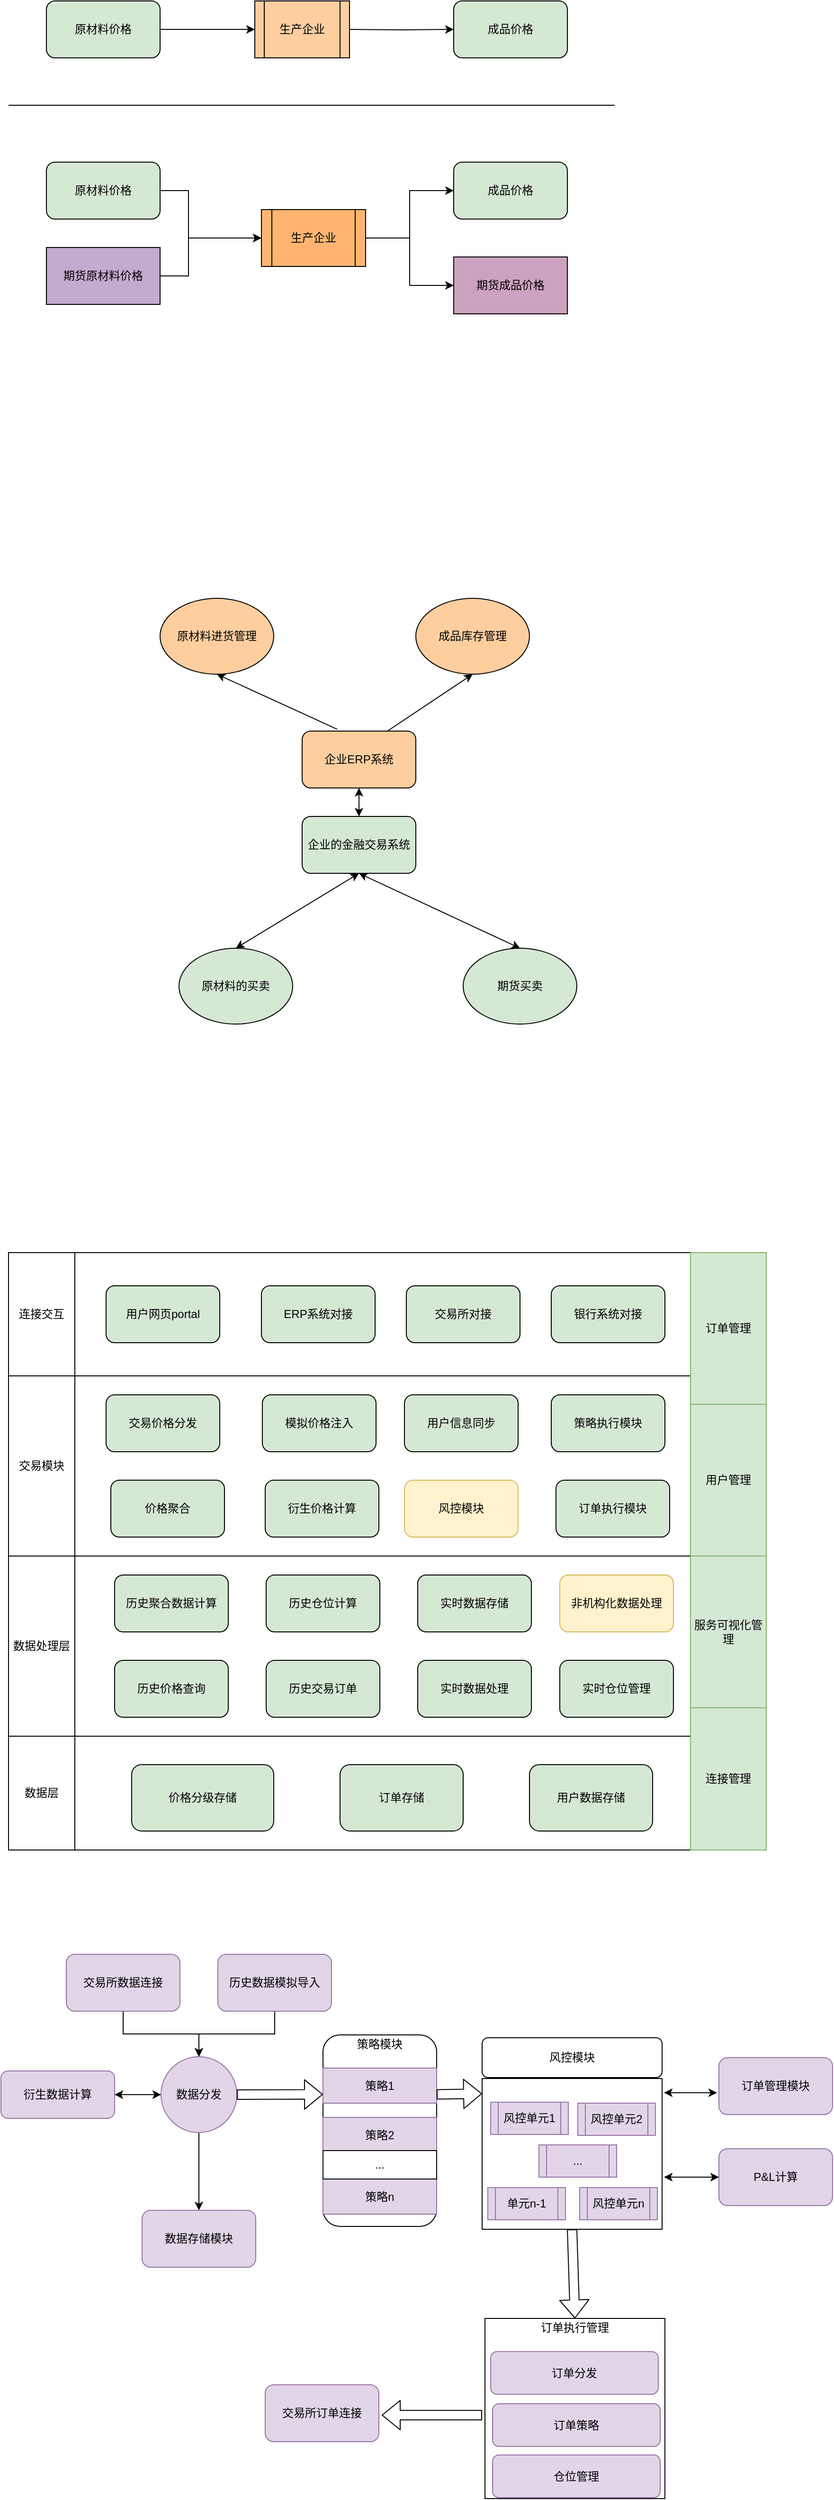 <mxfile version="10.8.0" type="github"><diagram id="7o7ReF6YEls037SwQ5LS" name="Page-1"><mxGraphModel dx="1158" dy="614" grid="1" gridSize="10" guides="1" tooltips="1" connect="1" arrows="1" fold="1" page="1" pageScale="1" pageWidth="827" pageHeight="1169" math="0" shadow="0"><root><mxCell id="0"/><mxCell id="1" parent="0"/><mxCell id="VMzP-jq-7ChJDkjhJJTq-97" value="" style="rounded=0;whiteSpace=wrap;html=1;fillColor=#FFFFFF;" vertex="1" parent="1"><mxGeometry x="540" y="2361" width="190" height="159" as="geometry"/></mxCell><mxCell id="VMzP-jq-7ChJDkjhJJTq-29" value="" style="rounded=0;whiteSpace=wrap;html=1;fillColor=#FFFFFF;" vertex="1" parent="1"><mxGeometry x="40" y="1810" width="720" height="190" as="geometry"/></mxCell><mxCell id="pUxB87T5R868vP6XW2k0-5" value="" style="edgeStyle=orthogonalEdgeStyle;rounded=0;orthogonalLoop=1;jettySize=auto;html=1;entryX=0;entryY=0.5;entryDx=0;entryDy=0;" parent="1" source="pUxB87T5R868vP6XW2k0-2" edge="1" target="pUxB87T5R868vP6XW2k0-9"><mxGeometry relative="1" as="geometry"><mxPoint x="280" y="200" as="targetPoint"/></mxGeometry></mxCell><mxCell id="pUxB87T5R868vP6XW2k0-2" value="原材料价格" style="rounded=1;whiteSpace=wrap;html=1;fillColor=#D5E8D4;" parent="1" vertex="1"><mxGeometry x="80" y="170" width="120" height="60" as="geometry"/></mxCell><mxCell id="pUxB87T5R868vP6XW2k0-7" value="" style="edgeStyle=orthogonalEdgeStyle;rounded=0;orthogonalLoop=1;jettySize=auto;html=1;" parent="1" target="pUxB87T5R868vP6XW2k0-6" edge="1"><mxGeometry relative="1" as="geometry"><mxPoint x="400" y="200" as="sourcePoint"/></mxGeometry></mxCell><mxCell id="pUxB87T5R868vP6XW2k0-6" value="成品价格" style="rounded=1;whiteSpace=wrap;html=1;fillColor=#D5E8D4;" parent="1" vertex="1"><mxGeometry x="510" y="170" width="120" height="60" as="geometry"/></mxCell><mxCell id="pUxB87T5R868vP6XW2k0-8" value="" style="endArrow=none;html=1;" parent="1" edge="1"><mxGeometry width="50" height="50" relative="1" as="geometry"><mxPoint x="40" y="280" as="sourcePoint"/><mxPoint x="680" y="280" as="targetPoint"/></mxGeometry></mxCell><mxCell id="pUxB87T5R868vP6XW2k0-9" value="生产企业" style="shape=process;whiteSpace=wrap;html=1;backgroundOutline=1;fillColor=#FFCE9F;" parent="1" vertex="1"><mxGeometry x="300" y="170" width="100" height="60" as="geometry"/></mxCell><mxCell id="VMzP-jq-7ChJDkjhJJTq-1" value="" style="edgeStyle=orthogonalEdgeStyle;rounded=0;orthogonalLoop=1;jettySize=auto;html=1;entryX=0;entryY=0.5;entryDx=0;entryDy=0;" edge="1" parent="1" source="VMzP-jq-7ChJDkjhJJTq-2" target="VMzP-jq-7ChJDkjhJJTq-5"><mxGeometry relative="1" as="geometry"><mxPoint x="280" y="370" as="targetPoint"/><Array as="points"><mxPoint x="230" y="370"/><mxPoint x="230" y="420"/></Array></mxGeometry></mxCell><mxCell id="VMzP-jq-7ChJDkjhJJTq-2" value="原材料价格" style="rounded=1;whiteSpace=wrap;html=1;fillColor=#D5E8D4;" vertex="1" parent="1"><mxGeometry x="80" y="340" width="120" height="60" as="geometry"/></mxCell><mxCell id="VMzP-jq-7ChJDkjhJJTq-3" value="" style="edgeStyle=orthogonalEdgeStyle;rounded=0;orthogonalLoop=1;jettySize=auto;html=1;exitX=1;exitY=0.5;exitDx=0;exitDy=0;" edge="1" parent="1" target="VMzP-jq-7ChJDkjhJJTq-4" source="VMzP-jq-7ChJDkjhJJTq-5"><mxGeometry relative="1" as="geometry"><mxPoint x="400" y="370" as="sourcePoint"/></mxGeometry></mxCell><mxCell id="VMzP-jq-7ChJDkjhJJTq-4" value="成品价格" style="rounded=1;whiteSpace=wrap;html=1;fillColor=#D5E8D4;" vertex="1" parent="1"><mxGeometry x="510" y="340" width="120" height="60" as="geometry"/></mxCell><mxCell id="VMzP-jq-7ChJDkjhJJTq-5" value="生产企业" style="shape=process;whiteSpace=wrap;html=1;backgroundOutline=1;fillColor=#FFB570;" vertex="1" parent="1"><mxGeometry x="307" y="390" width="110" height="60" as="geometry"/></mxCell><mxCell id="VMzP-jq-7ChJDkjhJJTq-10" value="" style="edgeStyle=orthogonalEdgeStyle;rounded=0;orthogonalLoop=1;jettySize=auto;html=1;entryX=0;entryY=0.5;entryDx=0;entryDy=0;" edge="1" parent="1" source="VMzP-jq-7ChJDkjhJJTq-6" target="VMzP-jq-7ChJDkjhJJTq-5"><mxGeometry relative="1" as="geometry"><mxPoint x="270" y="370" as="targetPoint"/><Array as="points"><mxPoint x="230" y="460"/><mxPoint x="230" y="420"/></Array></mxGeometry></mxCell><mxCell id="VMzP-jq-7ChJDkjhJJTq-6" value="期货原材料价格" style="rounded=0;whiteSpace=wrap;html=1;fillColor=#C3ABD0;" vertex="1" parent="1"><mxGeometry x="80" y="430" width="120" height="60" as="geometry"/></mxCell><mxCell id="VMzP-jq-7ChJDkjhJJTq-7" value="期货成品价格" style="rounded=0;whiteSpace=wrap;html=1;fillColor=#CDA2BE;" vertex="1" parent="1"><mxGeometry x="510" y="440" width="120" height="60" as="geometry"/></mxCell><mxCell id="VMzP-jq-7ChJDkjhJJTq-11" value="" style="edgeStyle=orthogonalEdgeStyle;rounded=0;orthogonalLoop=1;jettySize=auto;html=1;exitX=1;exitY=0.5;exitDx=0;exitDy=0;entryX=0;entryY=0.5;entryDx=0;entryDy=0;" edge="1" parent="1" source="VMzP-jq-7ChJDkjhJJTq-5" target="VMzP-jq-7ChJDkjhJJTq-7"><mxGeometry relative="1" as="geometry"><mxPoint x="410" y="430" as="sourcePoint"/><mxPoint x="520" y="380" as="targetPoint"/></mxGeometry></mxCell><mxCell id="VMzP-jq-7ChJDkjhJJTq-14" value="企业ERP系统" style="rounded=1;whiteSpace=wrap;html=1;fillColor=#FFCE9F;" vertex="1" parent="1"><mxGeometry x="350" y="940" width="120" height="60" as="geometry"/></mxCell><mxCell id="VMzP-jq-7ChJDkjhJJTq-15" value="企业的金融交易系统" style="rounded=1;whiteSpace=wrap;html=1;fillColor=#D5E8D4;" vertex="1" parent="1"><mxGeometry x="350" y="1030" width="120" height="60" as="geometry"/></mxCell><mxCell id="VMzP-jq-7ChJDkjhJJTq-16" value="原材料进货管理" style="ellipse;whiteSpace=wrap;html=1;fillColor=#FFCE9F;" vertex="1" parent="1"><mxGeometry x="200" y="800" width="120" height="80" as="geometry"/></mxCell><mxCell id="VMzP-jq-7ChJDkjhJJTq-17" value="成品库存管理" style="ellipse;whiteSpace=wrap;html=1;fillColor=#FFCE9F;" vertex="1" parent="1"><mxGeometry x="470" y="800" width="120" height="80" as="geometry"/></mxCell><mxCell id="VMzP-jq-7ChJDkjhJJTq-18" value="" style="endArrow=classic;html=1;entryX=0.5;entryY=1;entryDx=0;entryDy=0;exitX=0.308;exitY=-0.033;exitDx=0;exitDy=0;exitPerimeter=0;" edge="1" parent="1" source="VMzP-jq-7ChJDkjhJJTq-14" target="VMzP-jq-7ChJDkjhJJTq-16"><mxGeometry width="50" height="50" relative="1" as="geometry"><mxPoint x="190" y="980" as="sourcePoint"/><mxPoint x="240" y="930" as="targetPoint"/></mxGeometry></mxCell><mxCell id="VMzP-jq-7ChJDkjhJJTq-19" value="" style="endArrow=classic;html=1;entryX=0.5;entryY=1;entryDx=0;entryDy=0;exitX=0.75;exitY=0;exitDx=0;exitDy=0;" edge="1" parent="1" source="VMzP-jq-7ChJDkjhJJTq-14" target="VMzP-jq-7ChJDkjhJJTq-17"><mxGeometry width="50" height="50" relative="1" as="geometry"><mxPoint x="40" y="1130" as="sourcePoint"/><mxPoint x="90" y="1080" as="targetPoint"/></mxGeometry></mxCell><mxCell id="VMzP-jq-7ChJDkjhJJTq-21" value="原材料的买卖" style="ellipse;whiteSpace=wrap;html=1;fillColor=#D5E8D4;" vertex="1" parent="1"><mxGeometry x="220" y="1169" width="120" height="80" as="geometry"/></mxCell><mxCell id="VMzP-jq-7ChJDkjhJJTq-22" value="期货买卖" style="ellipse;whiteSpace=wrap;html=1;fillColor=#D5E8D4;" vertex="1" parent="1"><mxGeometry x="520" y="1169" width="120" height="80" as="geometry"/></mxCell><mxCell id="VMzP-jq-7ChJDkjhJJTq-23" value="" style="endArrow=classic;startArrow=classic;html=1;exitX=0.5;exitY=0;exitDx=0;exitDy=0;" edge="1" parent="1" source="VMzP-jq-7ChJDkjhJJTq-15"><mxGeometry width="50" height="50" relative="1" as="geometry"><mxPoint x="120" y="1150" as="sourcePoint"/><mxPoint x="410" y="1000" as="targetPoint"/></mxGeometry></mxCell><mxCell id="VMzP-jq-7ChJDkjhJJTq-26" value="" style="endArrow=classic;startArrow=classic;html=1;entryX=0.5;entryY=1;entryDx=0;entryDy=0;exitX=0.5;exitY=0;exitDx=0;exitDy=0;" edge="1" parent="1" source="VMzP-jq-7ChJDkjhJJTq-21" target="VMzP-jq-7ChJDkjhJJTq-15"><mxGeometry width="50" height="50" relative="1" as="geometry"><mxPoint x="360" y="1150" as="sourcePoint"/><mxPoint x="410" y="1100" as="targetPoint"/></mxGeometry></mxCell><mxCell id="VMzP-jq-7ChJDkjhJJTq-27" value="" style="endArrow=classic;startArrow=classic;html=1;exitX=0.5;exitY=0;exitDx=0;exitDy=0;" edge="1" parent="1" source="VMzP-jq-7ChJDkjhJJTq-22"><mxGeometry width="50" height="50" relative="1" as="geometry"><mxPoint x="40" y="1320" as="sourcePoint"/><mxPoint x="410" y="1090" as="targetPoint"/></mxGeometry></mxCell><mxCell id="VMzP-jq-7ChJDkjhJJTq-28" value="历史价格查询" style="rounded=1;whiteSpace=wrap;html=1;fillColor=#D5E8D4;" vertex="1" parent="1"><mxGeometry x="152" y="1920" width="120" height="60" as="geometry"/></mxCell><mxCell id="VMzP-jq-7ChJDkjhJJTq-30" value="历史交易订单" style="rounded=1;whiteSpace=wrap;html=1;fillColor=#D5E8D4;" vertex="1" parent="1"><mxGeometry x="312" y="1920" width="120" height="60" as="geometry"/></mxCell><mxCell id="VMzP-jq-7ChJDkjhJJTq-31" value="历史聚合数据计算" style="rounded=1;whiteSpace=wrap;html=1;fillColor=#D5E8D4;" vertex="1" parent="1"><mxGeometry x="152" y="1830" width="120" height="60" as="geometry"/></mxCell><mxCell id="VMzP-jq-7ChJDkjhJJTq-32" value="历史仓位计算" style="rounded=1;whiteSpace=wrap;html=1;fillColor=#D5E8D4;" vertex="1" parent="1"><mxGeometry x="312" y="1830" width="120" height="60" as="geometry"/></mxCell><mxCell id="VMzP-jq-7ChJDkjhJJTq-33" value="" style="rounded=0;whiteSpace=wrap;html=1;fillColor=#FFFFFF;" vertex="1" parent="1"><mxGeometry x="40" y="2000" width="720" height="120" as="geometry"/></mxCell><mxCell id="VMzP-jq-7ChJDkjhJJTq-34" value="数据层" style="rounded=0;whiteSpace=wrap;html=1;fillColor=#FFFFFF;" vertex="1" parent="1"><mxGeometry x="40" y="2000" width="70" height="120" as="geometry"/></mxCell><mxCell id="VMzP-jq-7ChJDkjhJJTq-35" value="数据处理层" style="rounded=0;whiteSpace=wrap;html=1;fillColor=#FFFFFF;" vertex="1" parent="1"><mxGeometry x="40" y="1810" width="70" height="190" as="geometry"/></mxCell><mxCell id="VMzP-jq-7ChJDkjhJJTq-36" value="价格分级存储" style="rounded=1;whiteSpace=wrap;html=1;fillColor=#D5E8D4;" vertex="1" parent="1"><mxGeometry x="170" y="2030" width="150" height="70" as="geometry"/></mxCell><mxCell id="VMzP-jq-7ChJDkjhJJTq-37" value="订单存储" style="rounded=1;whiteSpace=wrap;html=1;fillColor=#D5E8D4;" vertex="1" parent="1"><mxGeometry x="390" y="2030" width="130" height="70" as="geometry"/></mxCell><mxCell id="VMzP-jq-7ChJDkjhJJTq-38" value="用户数据存储" style="rounded=1;whiteSpace=wrap;html=1;fillColor=#D5E8D4;" vertex="1" parent="1"><mxGeometry x="590" y="2030" width="130" height="70" as="geometry"/></mxCell><mxCell id="VMzP-jq-7ChJDkjhJJTq-39" value="实时数据处理" style="rounded=1;whiteSpace=wrap;html=1;fillColor=#D5E8D4;" vertex="1" parent="1"><mxGeometry x="472" y="1920" width="120" height="60" as="geometry"/></mxCell><mxCell id="VMzP-jq-7ChJDkjhJJTq-40" value="实时仓位管理" style="rounded=1;whiteSpace=wrap;html=1;fillColor=#D5E8D4;" vertex="1" parent="1"><mxGeometry x="622" y="1920" width="120" height="60" as="geometry"/></mxCell><mxCell id="VMzP-jq-7ChJDkjhJJTq-42" value="实时数据存储" style="rounded=1;whiteSpace=wrap;html=1;fillColor=#D5E8D4;" vertex="1" parent="1"><mxGeometry x="472" y="1830" width="120" height="60" as="geometry"/></mxCell><mxCell id="VMzP-jq-7ChJDkjhJJTq-43" value="非机构化数据处理" style="rounded=1;whiteSpace=wrap;html=1;fillColor=#fff2cc;strokeColor=#d6b656;" vertex="1" parent="1"><mxGeometry x="622" y="1830" width="120" height="60" as="geometry"/></mxCell><mxCell id="VMzP-jq-7ChJDkjhJJTq-44" value="" style="rounded=0;whiteSpace=wrap;html=1;fillColor=#FFFFFF;" vertex="1" parent="1"><mxGeometry x="40" y="1620" width="720" height="190" as="geometry"/></mxCell><mxCell id="VMzP-jq-7ChJDkjhJJTq-45" value="交易模块" style="rounded=0;whiteSpace=wrap;html=1;fillColor=#FFFFFF;" vertex="1" parent="1"><mxGeometry x="40" y="1620" width="70" height="190" as="geometry"/></mxCell><mxCell id="VMzP-jq-7ChJDkjhJJTq-46" value="交易价格分发" style="rounded=1;whiteSpace=wrap;html=1;fillColor=#D5E8D4;" vertex="1" parent="1"><mxGeometry x="143" y="1640" width="120" height="60" as="geometry"/></mxCell><mxCell id="VMzP-jq-7ChJDkjhJJTq-47" value="模拟价格注入" style="rounded=1;whiteSpace=wrap;html=1;fillColor=#D5E8D4;" vertex="1" parent="1"><mxGeometry x="308" y="1640" width="120" height="60" as="geometry"/></mxCell><mxCell id="VMzP-jq-7ChJDkjhJJTq-48" value="价格聚合" style="rounded=1;whiteSpace=wrap;html=1;fillColor=#D5E8D4;" vertex="1" parent="1"><mxGeometry x="148" y="1730" width="120" height="60" as="geometry"/></mxCell><mxCell id="VMzP-jq-7ChJDkjhJJTq-49" value="衍生价格计算" style="rounded=1;whiteSpace=wrap;html=1;fillColor=#D5E8D4;" vertex="1" parent="1"><mxGeometry x="311" y="1730" width="120" height="60" as="geometry"/></mxCell><mxCell id="VMzP-jq-7ChJDkjhJJTq-50" value="用户信息同步" style="rounded=1;whiteSpace=wrap;html=1;fillColor=#D5E8D4;" vertex="1" parent="1"><mxGeometry x="458" y="1640" width="120" height="60" as="geometry"/></mxCell><mxCell id="VMzP-jq-7ChJDkjhJJTq-51" value="风控模块" style="rounded=1;whiteSpace=wrap;html=1;fillColor=#fff2cc;strokeColor=#d6b656;" vertex="1" parent="1"><mxGeometry x="458" y="1730" width="120" height="60" as="geometry"/></mxCell><mxCell id="VMzP-jq-7ChJDkjhJJTq-52" value="策略执行模块" style="rounded=1;whiteSpace=wrap;html=1;fillColor=#D5E8D4;" vertex="1" parent="1"><mxGeometry x="613" y="1640" width="120" height="60" as="geometry"/></mxCell><mxCell id="VMzP-jq-7ChJDkjhJJTq-53" value="订单执行模块" style="rounded=1;whiteSpace=wrap;html=1;fillColor=#D5E8D4;" vertex="1" parent="1"><mxGeometry x="618" y="1730" width="120" height="60" as="geometry"/></mxCell><mxCell id="VMzP-jq-7ChJDkjhJJTq-55" value="" style="rounded=0;whiteSpace=wrap;html=1;fillColor=#FFFFFF;" vertex="1" parent="1"><mxGeometry x="40" y="1490" width="720" height="130" as="geometry"/></mxCell><mxCell id="VMzP-jq-7ChJDkjhJJTq-56" value="连接交互" style="rounded=0;whiteSpace=wrap;html=1;fillColor=#FFFFFF;" vertex="1" parent="1"><mxGeometry x="40" y="1490" width="70" height="130" as="geometry"/></mxCell><mxCell id="VMzP-jq-7ChJDkjhJJTq-57" value="用户网页portal" style="rounded=1;whiteSpace=wrap;html=1;fillColor=#D5E8D4;" vertex="1" parent="1"><mxGeometry x="143" y="1525" width="120" height="60" as="geometry"/></mxCell><mxCell id="VMzP-jq-7ChJDkjhJJTq-58" value="ERP系统对接" style="rounded=1;whiteSpace=wrap;html=1;fillColor=#D5E8D4;" vertex="1" parent="1"><mxGeometry x="307" y="1525" width="120" height="60" as="geometry"/></mxCell><mxCell id="VMzP-jq-7ChJDkjhJJTq-59" value="交易所对接" style="rounded=1;whiteSpace=wrap;html=1;fillColor=#D5E8D4;" vertex="1" parent="1"><mxGeometry x="460" y="1525" width="120" height="60" as="geometry"/></mxCell><mxCell id="VMzP-jq-7ChJDkjhJJTq-60" value="银行系统对接" style="rounded=1;whiteSpace=wrap;html=1;fillColor=#D5E8D4;" vertex="1" parent="1"><mxGeometry x="613" y="1525" width="120" height="60" as="geometry"/></mxCell><mxCell id="VMzP-jq-7ChJDkjhJJTq-61" value="" style="rounded=0;whiteSpace=wrap;html=1;fillColor=#FFFFFF;" vertex="1" parent="1"><mxGeometry x="760" y="1490" width="80" height="630" as="geometry"/></mxCell><mxCell id="VMzP-jq-7ChJDkjhJJTq-62" value="订单管理" style="rounded=0;whiteSpace=wrap;html=1;fillColor=#d5e8d4;strokeColor=#82b366;" vertex="1" parent="1"><mxGeometry x="760" y="1490" width="80" height="160" as="geometry"/></mxCell><mxCell id="VMzP-jq-7ChJDkjhJJTq-63" value="用户管理" style="rounded=0;whiteSpace=wrap;html=1;fillColor=#d5e8d4;strokeColor=#82b366;" vertex="1" parent="1"><mxGeometry x="760" y="1650" width="80" height="160" as="geometry"/></mxCell><mxCell id="VMzP-jq-7ChJDkjhJJTq-64" value="服务可视化管理" style="rounded=0;whiteSpace=wrap;html=1;fillColor=#d5e8d4;strokeColor=#82b366;" vertex="1" parent="1"><mxGeometry x="760" y="1810" width="80" height="160" as="geometry"/></mxCell><mxCell id="VMzP-jq-7ChJDkjhJJTq-65" value="连接管理" style="rounded=0;whiteSpace=wrap;html=1;fillColor=#d5e8d4;strokeColor=#82b366;" vertex="1" parent="1"><mxGeometry x="760" y="1970" width="80" height="150" as="geometry"/></mxCell><mxCell id="VMzP-jq-7ChJDkjhJJTq-69" value="" style="edgeStyle=orthogonalEdgeStyle;rounded=0;orthogonalLoop=1;jettySize=auto;html=1;entryX=0.5;entryY=0;entryDx=0;entryDy=0;" edge="1" parent="1" source="VMzP-jq-7ChJDkjhJJTq-66" target="VMzP-jq-7ChJDkjhJJTq-67"><mxGeometry relative="1" as="geometry"><mxPoint x="240" y="2510" as="targetPoint"/></mxGeometry></mxCell><mxCell id="VMzP-jq-7ChJDkjhJJTq-83" value="" style="edgeStyle=orthogonalEdgeStyle;rounded=0;orthogonalLoop=1;jettySize=auto;html=1;" edge="1" parent="1" source="VMzP-jq-7ChJDkjhJJTq-66" target="VMzP-jq-7ChJDkjhJJTq-80"><mxGeometry relative="1" as="geometry"/></mxCell><mxCell id="VMzP-jq-7ChJDkjhJJTq-66" value="数据分发" style="ellipse;whiteSpace=wrap;html=1;aspect=fixed;fillColor=#e1d5e7;strokeColor=#9673a6;" vertex="1" parent="1"><mxGeometry x="201" y="2338" width="80" height="80" as="geometry"/></mxCell><mxCell id="VMzP-jq-7ChJDkjhJJTq-67" value="数据存储模块" style="rounded=1;whiteSpace=wrap;html=1;fillColor=#e1d5e7;strokeColor=#9673a6;" vertex="1" parent="1"><mxGeometry x="181" y="2500" width="120" height="60" as="geometry"/></mxCell><mxCell id="VMzP-jq-7ChJDkjhJJTq-78" value="" style="edgeStyle=orthogonalEdgeStyle;rounded=0;orthogonalLoop=1;jettySize=auto;html=1;" edge="1" parent="1" source="VMzP-jq-7ChJDkjhJJTq-70" target="VMzP-jq-7ChJDkjhJJTq-66"><mxGeometry relative="1" as="geometry"/></mxCell><mxCell id="VMzP-jq-7ChJDkjhJJTq-70" value="交易所数据连接" style="rounded=1;whiteSpace=wrap;html=1;fillColor=#e1d5e7;strokeColor=#9673a6;" vertex="1" parent="1"><mxGeometry x="101" y="2230" width="120" height="60" as="geometry"/></mxCell><mxCell id="VMzP-jq-7ChJDkjhJJTq-73" value="" style="rounded=1;whiteSpace=wrap;html=1;fillColor=#FFFFFF;" vertex="1" parent="1"><mxGeometry x="372" y="2315" width="120" height="202" as="geometry"/></mxCell><mxCell id="VMzP-jq-7ChJDkjhJJTq-81" value="" style="edgeStyle=orthogonalEdgeStyle;rounded=0;orthogonalLoop=1;jettySize=auto;html=1;" edge="1" parent="1" source="VMzP-jq-7ChJDkjhJJTq-79" target="VMzP-jq-7ChJDkjhJJTq-66"><mxGeometry relative="1" as="geometry"/></mxCell><mxCell id="VMzP-jq-7ChJDkjhJJTq-79" value="历史数据模拟导入" style="rounded=1;whiteSpace=wrap;html=1;fillColor=#e1d5e7;strokeColor=#9673a6;" vertex="1" parent="1"><mxGeometry x="261" y="2230" width="120" height="60" as="geometry"/></mxCell><mxCell id="VMzP-jq-7ChJDkjhJJTq-82" value="" style="edgeStyle=orthogonalEdgeStyle;rounded=0;orthogonalLoop=1;jettySize=auto;html=1;" edge="1" parent="1" source="VMzP-jq-7ChJDkjhJJTq-80" target="VMzP-jq-7ChJDkjhJJTq-66"><mxGeometry relative="1" as="geometry"/></mxCell><mxCell id="VMzP-jq-7ChJDkjhJJTq-80" value="衍生数据计算" style="rounded=1;whiteSpace=wrap;html=1;fillColor=#e1d5e7;strokeColor=#9673a6;" vertex="1" parent="1"><mxGeometry x="32" y="2353" width="120" height="50" as="geometry"/></mxCell><mxCell id="VMzP-jq-7ChJDkjhJJTq-84" value="策略模块" style="text;html=1;strokeColor=none;fillColor=none;align=center;verticalAlign=middle;whiteSpace=wrap;rounded=0;" vertex="1" parent="1"><mxGeometry x="392" y="2315" width="80" height="20" as="geometry"/></mxCell><mxCell id="VMzP-jq-7ChJDkjhJJTq-85" value="策略1" style="rounded=0;whiteSpace=wrap;html=1;fillColor=#e1d5e7;strokeColor=#9673a6;" vertex="1" parent="1"><mxGeometry x="372" y="2350" width="120" height="37" as="geometry"/></mxCell><mxCell id="VMzP-jq-7ChJDkjhJJTq-86" value="策略2" style="rounded=0;whiteSpace=wrap;html=1;fillColor=#e1d5e7;strokeColor=#9673a6;" vertex="1" parent="1"><mxGeometry x="372" y="2402" width="120" height="37" as="geometry"/></mxCell><mxCell id="VMzP-jq-7ChJDkjhJJTq-87" value="策略n" style="rounded=0;whiteSpace=wrap;html=1;fillColor=#e1d5e7;strokeColor=#9673a6;" vertex="1" parent="1"><mxGeometry x="372" y="2467" width="120" height="37" as="geometry"/></mxCell><mxCell id="VMzP-jq-7ChJDkjhJJTq-88" value="..." style="rounded=0;whiteSpace=wrap;html=1;fillColor=#FFFFFF;" vertex="1" parent="1"><mxGeometry x="372" y="2437" width="120" height="30" as="geometry"/></mxCell><mxCell id="VMzP-jq-7ChJDkjhJJTq-91" value="风控模块" style="rounded=1;whiteSpace=wrap;html=1;fillColor=#FFFFFF;" vertex="1" parent="1"><mxGeometry x="540" y="2318" width="190" height="42" as="geometry"/></mxCell><mxCell id="VMzP-jq-7ChJDkjhJJTq-92" value="风控单元1" style="shape=process;whiteSpace=wrap;html=1;backgroundOutline=1;fillColor=#e1d5e7;strokeColor=#9673a6;" vertex="1" parent="1"><mxGeometry x="549" y="2386" width="82" height="34" as="geometry"/></mxCell><mxCell id="VMzP-jq-7ChJDkjhJJTq-93" value="风控单元2" style="shape=process;whiteSpace=wrap;html=1;backgroundOutline=1;fillColor=#e1d5e7;strokeColor=#9673a6;" vertex="1" parent="1"><mxGeometry x="641" y="2387" width="82" height="34" as="geometry"/></mxCell><mxCell id="VMzP-jq-7ChJDkjhJJTq-94" value="..." style="shape=process;whiteSpace=wrap;html=1;backgroundOutline=1;fillColor=#e1d5e7;strokeColor=#9673a6;" vertex="1" parent="1"><mxGeometry x="600" y="2431" width="82" height="34" as="geometry"/></mxCell><mxCell id="VMzP-jq-7ChJDkjhJJTq-95" value="单元n-1" style="shape=process;whiteSpace=wrap;html=1;backgroundOutline=1;fillColor=#e1d5e7;strokeColor=#9673a6;" vertex="1" parent="1"><mxGeometry x="546" y="2476" width="82" height="34" as="geometry"/></mxCell><mxCell id="VMzP-jq-7ChJDkjhJJTq-96" value="风控单元n" style="shape=process;whiteSpace=wrap;html=1;backgroundOutline=1;fillColor=#e1d5e7;strokeColor=#9673a6;" vertex="1" parent="1"><mxGeometry x="643" y="2476" width="82" height="34" as="geometry"/></mxCell><mxCell id="VMzP-jq-7ChJDkjhJJTq-99" value="订单管理模块" style="rounded=1;whiteSpace=wrap;html=1;fillColor=#e1d5e7;strokeColor=#9673a6;" vertex="1" parent="1"><mxGeometry x="790" y="2339" width="120" height="60" as="geometry"/></mxCell><mxCell id="VMzP-jq-7ChJDkjhJJTq-100" value="P&amp;amp;L计算" style="rounded=1;whiteSpace=wrap;html=1;fillColor=#e1d5e7;strokeColor=#9673a6;" vertex="1" parent="1"><mxGeometry x="790" y="2435" width="120" height="60" as="geometry"/></mxCell><mxCell id="VMzP-jq-7ChJDkjhJJTq-101" value="" style="endArrow=classic;startArrow=classic;html=1;entryX=0;entryY=0.5;entryDx=0;entryDy=0;" edge="1" parent="1" target="VMzP-jq-7ChJDkjhJJTq-100"><mxGeometry width="50" height="50" relative="1" as="geometry"><mxPoint x="732" y="2465" as="sourcePoint"/><mxPoint x="730" y="2570" as="targetPoint"/></mxGeometry></mxCell><mxCell id="VMzP-jq-7ChJDkjhJJTq-102" value="" style="endArrow=classic;startArrow=classic;html=1;" edge="1" parent="1"><mxGeometry width="50" height="50" relative="1" as="geometry"><mxPoint x="732" y="2376" as="sourcePoint"/><mxPoint x="788" y="2376" as="targetPoint"/></mxGeometry></mxCell><mxCell id="VMzP-jq-7ChJDkjhJJTq-103" value="" style="shape=flexArrow;endArrow=classic;html=1;entryX=0;entryY=0.75;entryDx=0;entryDy=0;exitX=1;exitY=0.5;exitDx=0;exitDy=0;" edge="1" parent="1" source="VMzP-jq-7ChJDkjhJJTq-66" target="VMzP-jq-7ChJDkjhJJTq-85"><mxGeometry width="50" height="50" relative="1" as="geometry"><mxPoint x="260" y="2690" as="sourcePoint"/><mxPoint x="360" y="2450" as="targetPoint"/></mxGeometry></mxCell><mxCell id="VMzP-jq-7ChJDkjhJJTq-104" value="" style="shape=flexArrow;endArrow=classic;html=1;entryX=0;entryY=0.75;entryDx=0;entryDy=0;exitX=1;exitY=0.75;exitDx=0;exitDy=0;" edge="1" parent="1" source="VMzP-jq-7ChJDkjhJJTq-85"><mxGeometry width="50" height="50" relative="1" as="geometry"><mxPoint x="500" y="2377" as="sourcePoint"/><mxPoint x="540" y="2377" as="targetPoint"/></mxGeometry></mxCell><mxCell id="VMzP-jq-7ChJDkjhJJTq-105" value="" style="whiteSpace=wrap;html=1;aspect=fixed;fillColor=#FFFFFF;" vertex="1" parent="1"><mxGeometry x="543" y="2614" width="190" height="190" as="geometry"/></mxCell><mxCell id="VMzP-jq-7ChJDkjhJJTq-107" value="订单执行管理" style="text;html=1;strokeColor=none;fillColor=none;align=center;verticalAlign=middle;whiteSpace=wrap;rounded=0;" vertex="1" parent="1"><mxGeometry x="553" y="2614" width="170" height="20" as="geometry"/></mxCell><mxCell id="VMzP-jq-7ChJDkjhJJTq-108" value="订单分发" style="rounded=1;whiteSpace=wrap;html=1;fillColor=#e1d5e7;strokeColor=#9673a6;" vertex="1" parent="1"><mxGeometry x="549" y="2649" width="177" height="45" as="geometry"/></mxCell><mxCell id="VMzP-jq-7ChJDkjhJJTq-109" value="订单策略" style="rounded=1;whiteSpace=wrap;html=1;fillColor=#e1d5e7;strokeColor=#9673a6;" vertex="1" parent="1"><mxGeometry x="551" y="2704" width="177" height="45" as="geometry"/></mxCell><mxCell id="VMzP-jq-7ChJDkjhJJTq-110" value="仓位管理" style="rounded=1;whiteSpace=wrap;html=1;fillColor=#e1d5e7;strokeColor=#9673a6;" vertex="1" parent="1"><mxGeometry x="551" y="2758" width="177" height="45" as="geometry"/></mxCell><mxCell id="VMzP-jq-7ChJDkjhJJTq-111" value="" style="shape=flexArrow;endArrow=classic;html=1;entryX=0.5;entryY=0;entryDx=0;entryDy=0;exitX=0.5;exitY=1;exitDx=0;exitDy=0;" edge="1" parent="1" source="VMzP-jq-7ChJDkjhJJTq-97" target="VMzP-jq-7ChJDkjhJJTq-107"><mxGeometry width="50" height="50" relative="1" as="geometry"><mxPoint x="250" y="2700" as="sourcePoint"/><mxPoint x="300" y="2650" as="targetPoint"/></mxGeometry></mxCell><mxCell id="VMzP-jq-7ChJDkjhJJTq-113" value="交易所订单连接" style="rounded=1;whiteSpace=wrap;html=1;fillColor=#e1d5e7;strokeColor=#9673a6;" vertex="1" parent="1"><mxGeometry x="311" y="2684" width="120" height="60" as="geometry"/></mxCell><mxCell id="VMzP-jq-7ChJDkjhJJTq-114" value="" style="shape=flexArrow;endArrow=classic;html=1;" edge="1" parent="1"><mxGeometry width="50" height="50" relative="1" as="geometry"><mxPoint x="540" y="2716" as="sourcePoint"/><mxPoint x="434" y="2716" as="targetPoint"/></mxGeometry></mxCell></root></mxGraphModel></diagram></mxfile>